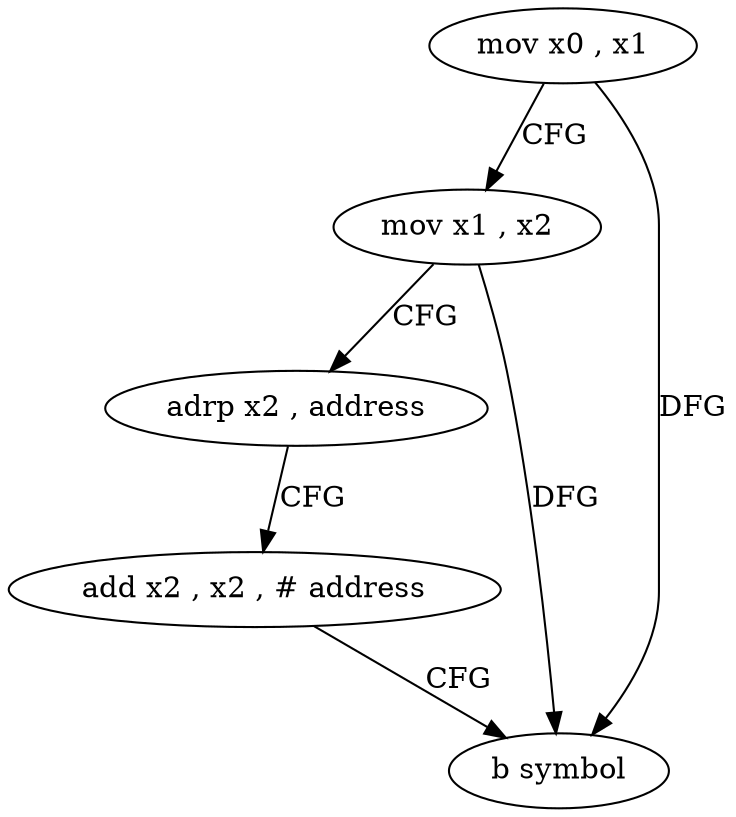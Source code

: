 digraph "func" {
"4256464" [label = "mov x0 , x1" ]
"4256468" [label = "mov x1 , x2" ]
"4256472" [label = "adrp x2 , address" ]
"4256476" [label = "add x2 , x2 , # address" ]
"4256480" [label = "b symbol" ]
"4256464" -> "4256468" [ label = "CFG" ]
"4256464" -> "4256480" [ label = "DFG" ]
"4256468" -> "4256472" [ label = "CFG" ]
"4256468" -> "4256480" [ label = "DFG" ]
"4256472" -> "4256476" [ label = "CFG" ]
"4256476" -> "4256480" [ label = "CFG" ]
}
